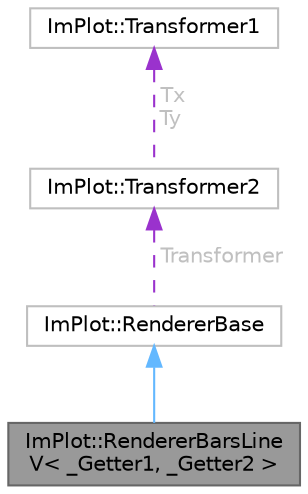 digraph "ImPlot::RendererBarsLineV&lt; _Getter1, _Getter2 &gt;"
{
 // LATEX_PDF_SIZE
  bgcolor="transparent";
  edge [fontname=Helvetica,fontsize=10,labelfontname=Helvetica,labelfontsize=10];
  node [fontname=Helvetica,fontsize=10,shape=box,height=0.2,width=0.4];
  Node1 [id="Node000001",label="ImPlot::RendererBarsLine\lV\< _Getter1, _Getter2 \>",height=0.2,width=0.4,color="gray40", fillcolor="grey60", style="filled", fontcolor="black",tooltip=" "];
  Node2 -> Node1 [id="edge4_Node000001_Node000002",dir="back",color="steelblue1",style="solid",tooltip=" "];
  Node2 [id="Node000002",label="ImPlot::RendererBase",height=0.2,width=0.4,color="grey75", fillcolor="white", style="filled",URL="$structImPlot_1_1RendererBase.html",tooltip=" "];
  Node3 -> Node2 [id="edge5_Node000002_Node000003",dir="back",color="darkorchid3",style="dashed",tooltip=" ",label=" Transformer",fontcolor="grey" ];
  Node3 [id="Node000003",label="ImPlot::Transformer2",height=0.2,width=0.4,color="grey75", fillcolor="white", style="filled",URL="$structImPlot_1_1Transformer2.html",tooltip=" "];
  Node4 -> Node3 [id="edge6_Node000003_Node000004",dir="back",color="darkorchid3",style="dashed",tooltip=" ",label=" Tx\nTy",fontcolor="grey" ];
  Node4 [id="Node000004",label="ImPlot::Transformer1",height=0.2,width=0.4,color="grey75", fillcolor="white", style="filled",URL="$structImPlot_1_1Transformer1.html",tooltip=" "];
}
